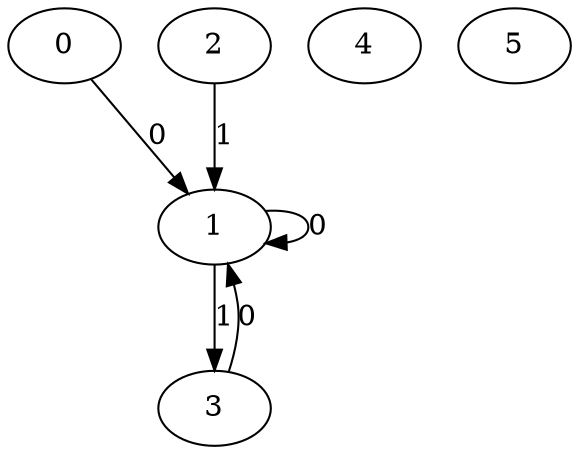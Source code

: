 digraph G {
0;
1;
2;
3;
4;
5;
0->1  [label=0, weight=0];
1->1  [label=0, weight=0];
1->3  [label=1, weight=1];
2->1  [label=1, weight=1];
3->1  [label=0, weight=0];
}
